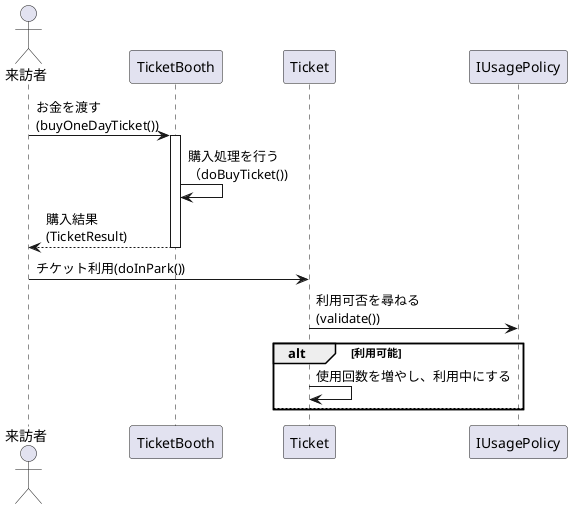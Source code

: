 @startuml

actor visitor as "来訪者"
participant tb as "TicketBooth"
participant t as "Ticket"
participant policy as "IUsagePolicy"

visitor -> tb: お金を渡す\n(buyOneDayTicket())
activate tb
tb -> tb: 購入処理を行う\n（doBuyTicket())
tb --> visitor: 購入結果\n(TicketResult)
deactivate tb

visitor -> t: チケット利用(doInPark())
t -> policy: 利用可否を尋ねる\n(validate())
alt 利用可能
    t -> t: 使用回数を増やし、利用中にする
else

end
